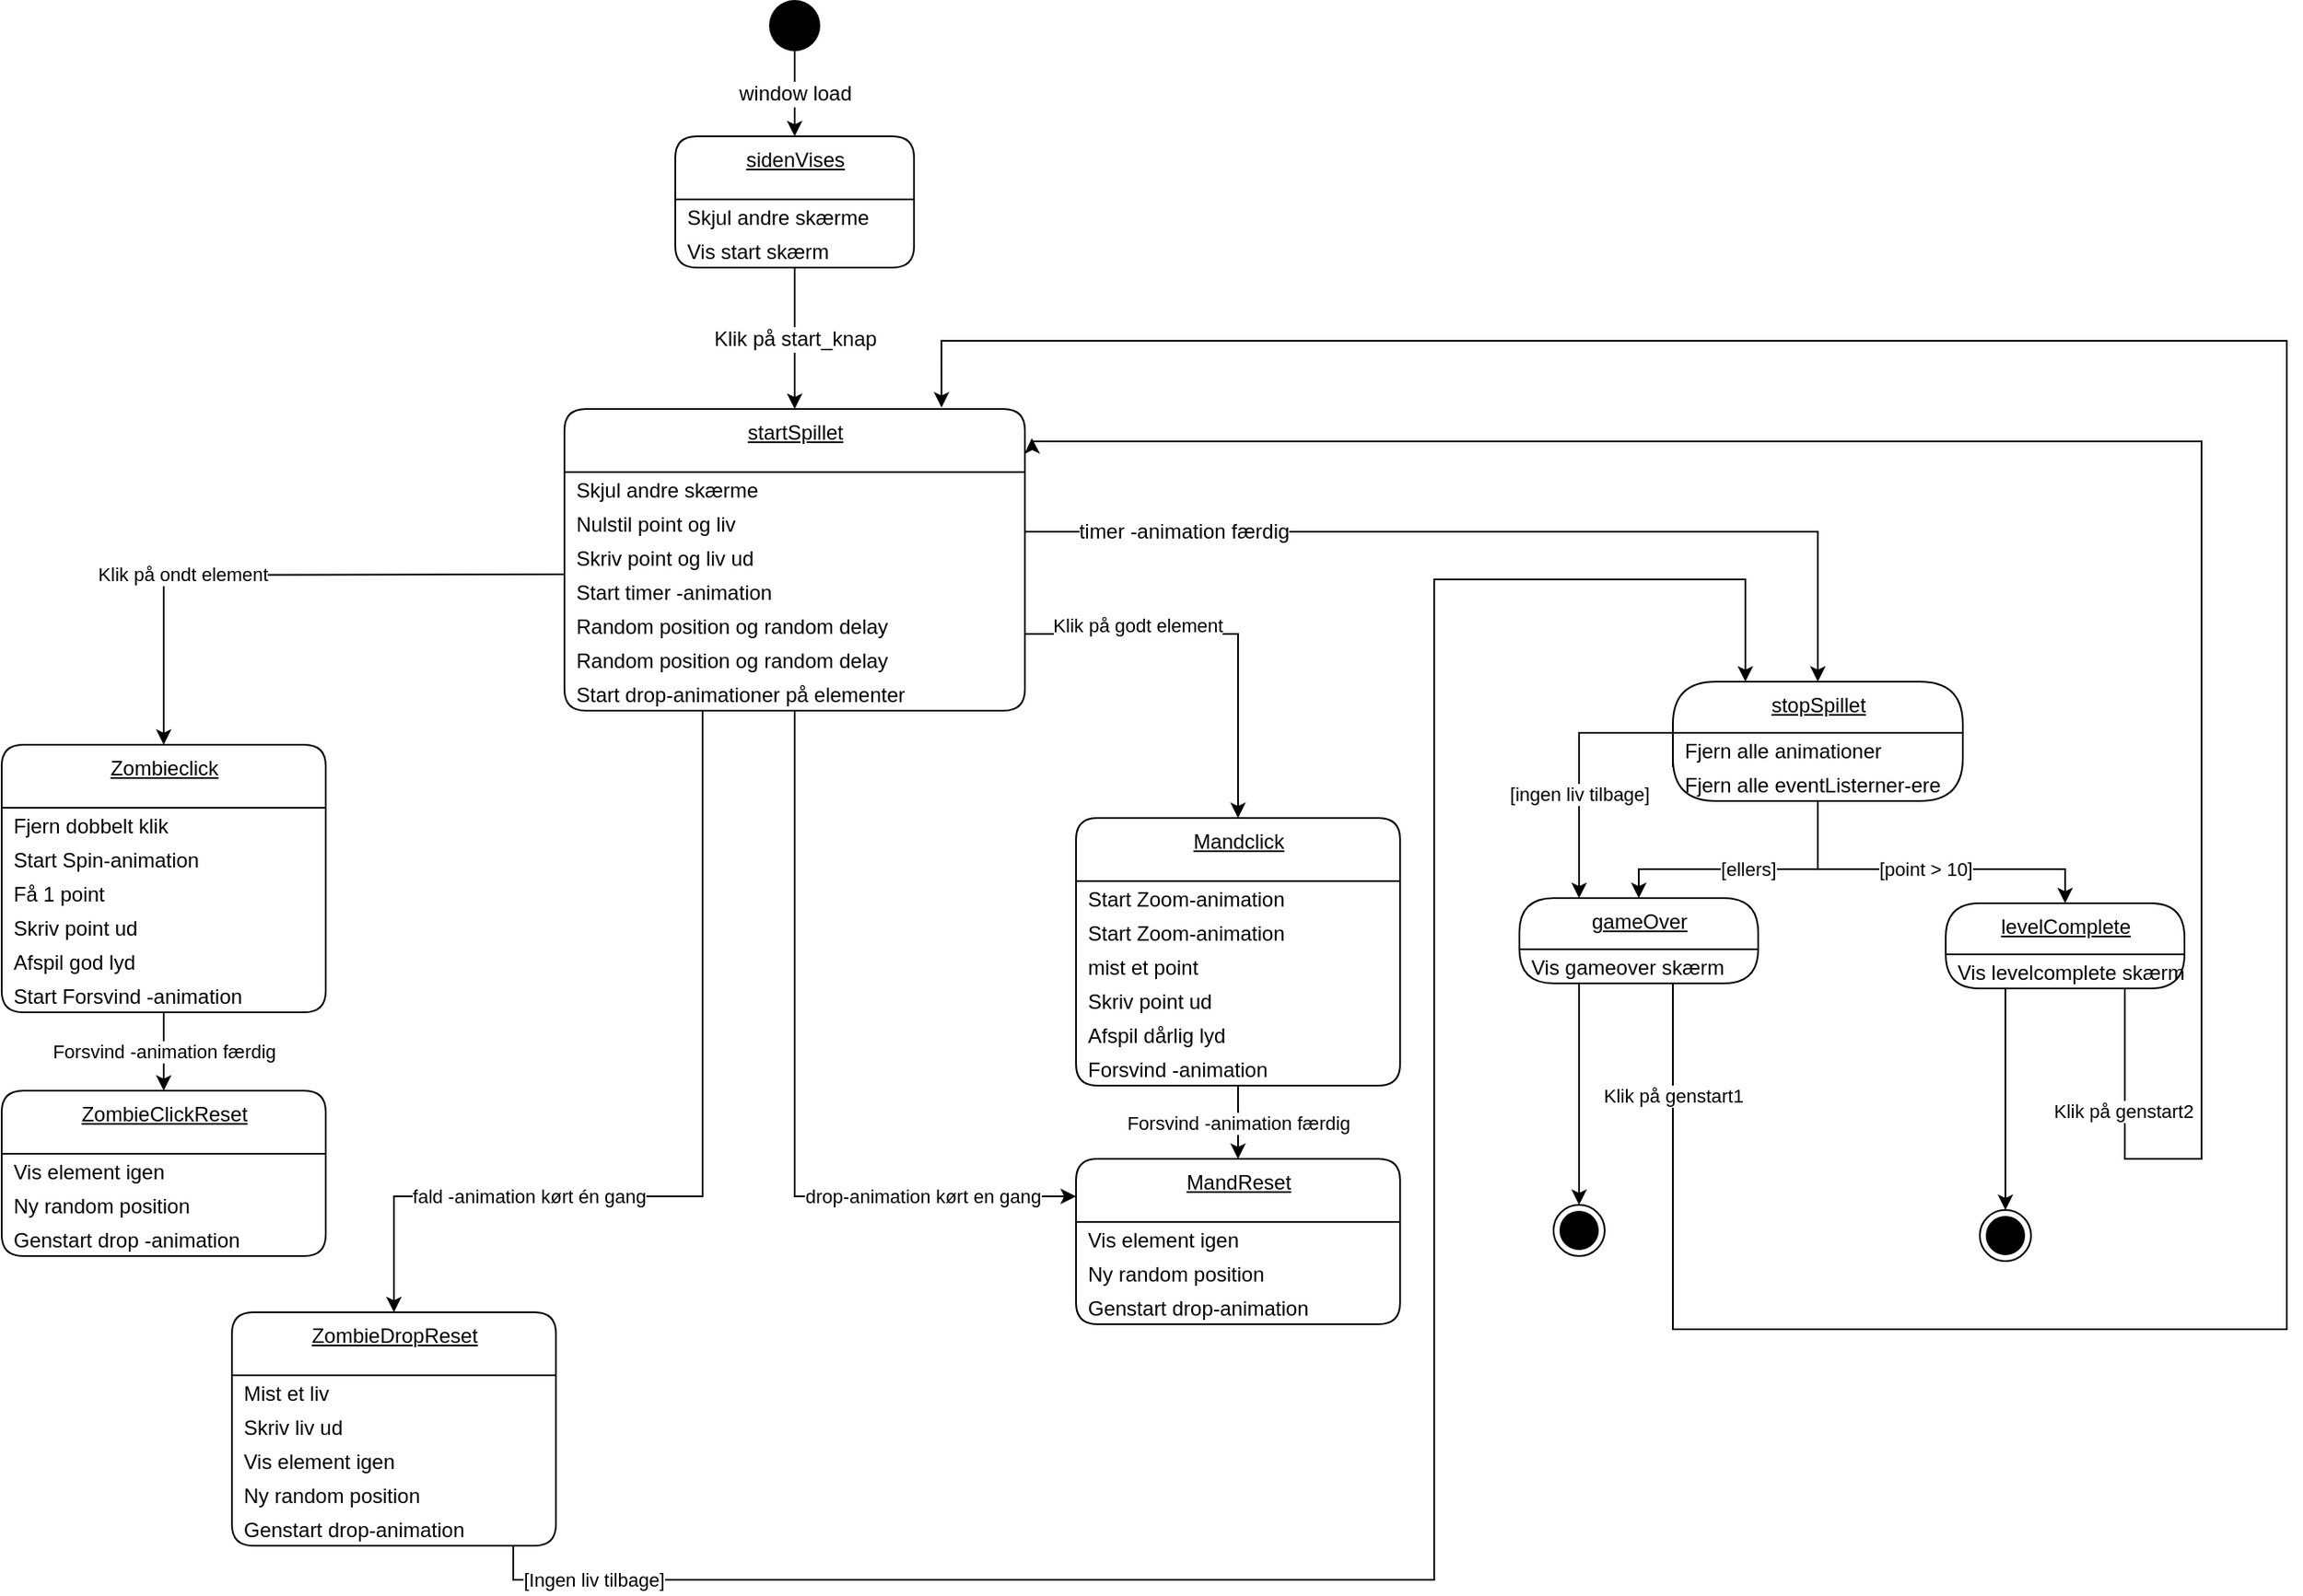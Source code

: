 <mxfile>
    <diagram id="dPa3eCRp1KqCvTpyh3m8" name="Page-1">
        <mxGraphModel dx="965" dy="647" grid="1" gridSize="10" guides="1" tooltips="1" connect="1" arrows="1" fold="1" page="1" pageScale="1" pageWidth="827" pageHeight="1169" math="0" shadow="0">
            <root>
                <mxCell id="0"/>
                <mxCell id="1" parent="0"/>
                <mxCell id="23" value="&lt;span style=&quot;font-size: 12px&quot;&gt;window load&lt;/span&gt;" style="edgeStyle=orthogonalEdgeStyle;rounded=0;orthogonalLoop=1;jettySize=auto;html=1;exitX=0.5;exitY=1;exitDx=0;exitDy=0;entryX=0.5;entryY=0;entryDx=0;entryDy=0;" parent="1" source="2" target="63" edge="1">
                    <mxGeometry relative="1" as="geometry">
                        <mxPoint x="260" y="80" as="targetPoint"/>
                    </mxGeometry>
                </mxCell>
                <mxCell id="2" value="" style="ellipse;fillColor=#000000;strokeColor=none;" parent="1" vertex="1">
                    <mxGeometry x="460" width="30" height="30" as="geometry"/>
                </mxCell>
                <mxCell id="25" value="startSpillet" style="swimlane;fontStyle=4;align=center;verticalAlign=top;childLayout=stackLayout;horizontal=1;startSize=37;horizontalStack=0;resizeParent=1;resizeParentMax=0;resizeLast=0;collapsible=0;marginBottom=0;html=1;rounded=1;absoluteArcSize=1;arcSize=25;" parent="1" vertex="1">
                    <mxGeometry x="340" y="240" width="270" height="177" as="geometry"/>
                </mxCell>
                <mxCell id="26" value="Skjul andre skærme" style="fillColor=none;strokeColor=none;align=left;verticalAlign=middle;spacingLeft=5;" parent="25" vertex="1">
                    <mxGeometry y="37" width="270" height="20" as="geometry"/>
                </mxCell>
                <mxCell id="46" value="Nulstil point og liv" style="fillColor=none;strokeColor=none;align=left;verticalAlign=middle;spacingLeft=5;" parent="25" vertex="1">
                    <mxGeometry y="57" width="270" height="20" as="geometry"/>
                </mxCell>
                <mxCell id="47" value="Skriv point og liv ud" style="fillColor=none;strokeColor=none;align=left;verticalAlign=middle;spacingLeft=5;" parent="25" vertex="1">
                    <mxGeometry y="77" width="270" height="20" as="geometry"/>
                </mxCell>
                <mxCell id="49" value="Start timer -animation" style="fillColor=none;strokeColor=none;align=left;verticalAlign=middle;spacingLeft=5;" parent="25" vertex="1">
                    <mxGeometry y="97" width="270" height="20" as="geometry"/>
                </mxCell>
                <mxCell id="50" value="Random position og random delay" style="fillColor=none;strokeColor=none;align=left;verticalAlign=middle;spacingLeft=5;" parent="25" vertex="1">
                    <mxGeometry y="117" width="270" height="20" as="geometry"/>
                </mxCell>
                <mxCell id="51" value="Random position og random delay" style="fillColor=none;strokeColor=none;align=left;verticalAlign=middle;spacingLeft=5;" parent="25" vertex="1">
                    <mxGeometry y="137" width="270" height="20" as="geometry"/>
                </mxCell>
                <mxCell id="52" value="Start drop-animationer på elementer" style="fillColor=none;strokeColor=none;align=left;verticalAlign=middle;spacingLeft=5;" parent="25" vertex="1">
                    <mxGeometry y="157" width="270" height="20" as="geometry"/>
                </mxCell>
                <mxCell id="53" value="&lt;span style=&quot;font-size: 12px&quot;&gt;Klik på start_knap&lt;/span&gt;" style="edgeStyle=orthogonalEdgeStyle;rounded=0;orthogonalLoop=1;jettySize=auto;html=1;exitX=0.5;exitY=1;exitDx=0;exitDy=0;entryX=0.5;entryY=0;entryDx=0;entryDy=0;" parent="1" source="65" target="25" edge="1">
                    <mxGeometry relative="1" as="geometry">
                        <mxPoint x="260" y="157" as="sourcePoint"/>
                    </mxGeometry>
                </mxCell>
                <mxCell id="55" value="Zombieclick" style="swimlane;fontStyle=4;align=center;verticalAlign=top;childLayout=stackLayout;horizontal=1;startSize=37;horizontalStack=0;resizeParent=1;resizeParentMax=0;resizeLast=0;collapsible=0;marginBottom=0;html=1;rounded=1;absoluteArcSize=1;arcSize=25;" parent="1" vertex="1">
                    <mxGeometry x="10" y="437" width="190" height="157" as="geometry"/>
                </mxCell>
                <mxCell id="56" value="Fjern dobbelt klik" style="fillColor=none;strokeColor=none;align=left;verticalAlign=middle;spacingLeft=5;" parent="55" vertex="1">
                    <mxGeometry y="37" width="190" height="20" as="geometry"/>
                </mxCell>
                <mxCell id="126" value="Start Spin-animation" style="fillColor=none;strokeColor=none;align=left;verticalAlign=middle;spacingLeft=5;" parent="55" vertex="1">
                    <mxGeometry y="57" width="190" height="20" as="geometry"/>
                </mxCell>
                <mxCell id="124" value="Få 1 point" style="fillColor=none;strokeColor=none;align=left;verticalAlign=middle;spacingLeft=5;" parent="55" vertex="1">
                    <mxGeometry y="77" width="190" height="20" as="geometry"/>
                </mxCell>
                <mxCell id="57" value="Skriv point ud" style="fillColor=none;strokeColor=none;align=left;verticalAlign=middle;spacingLeft=5;" parent="55" vertex="1">
                    <mxGeometry y="97" width="190" height="20" as="geometry"/>
                </mxCell>
                <mxCell id="121" value="Afspil god lyd" style="fillColor=none;strokeColor=none;align=left;verticalAlign=middle;spacingLeft=5;" parent="55" vertex="1">
                    <mxGeometry y="117" width="190" height="20" as="geometry"/>
                </mxCell>
                <mxCell id="58" value="Start Forsvind -animation" style="fillColor=none;strokeColor=none;align=left;verticalAlign=middle;spacingLeft=5;" parent="55" vertex="1">
                    <mxGeometry y="137" width="190" height="20" as="geometry"/>
                </mxCell>
                <mxCell id="63" value="sidenVises" style="swimlane;fontStyle=4;align=center;verticalAlign=top;childLayout=stackLayout;horizontal=1;startSize=37;horizontalStack=0;resizeParent=1;resizeParentMax=0;resizeLast=0;collapsible=0;marginBottom=0;html=1;rounded=1;absoluteArcSize=1;arcSize=25;" parent="1" vertex="1">
                    <mxGeometry x="405" y="80" width="140" height="77" as="geometry"/>
                </mxCell>
                <mxCell id="64" value="Skjul andre skærme" style="fillColor=none;strokeColor=none;align=left;verticalAlign=middle;spacingLeft=5;" parent="63" vertex="1">
                    <mxGeometry y="37" width="140" height="20" as="geometry"/>
                </mxCell>
                <mxCell id="65" value="Vis start skærm" style="fillColor=none;strokeColor=none;align=left;verticalAlign=middle;spacingLeft=5;" parent="63" vertex="1">
                    <mxGeometry y="57" width="140" height="20" as="geometry"/>
                </mxCell>
                <mxCell id="68" value="ZombieClickReset" style="swimlane;fontStyle=4;align=center;verticalAlign=top;childLayout=stackLayout;horizontal=1;startSize=37;horizontalStack=0;resizeParent=1;resizeParentMax=0;resizeLast=0;collapsible=0;marginBottom=0;html=1;rounded=1;absoluteArcSize=1;arcSize=25;" parent="1" vertex="1">
                    <mxGeometry x="10" y="640" width="190" height="97" as="geometry"/>
                </mxCell>
                <mxCell id="69" value="Vis element igen" style="fillColor=none;strokeColor=none;align=left;verticalAlign=middle;spacingLeft=5;" parent="68" vertex="1">
                    <mxGeometry y="37" width="190" height="20" as="geometry"/>
                </mxCell>
                <mxCell id="70" value="Ny random position" style="fillColor=none;strokeColor=none;align=left;verticalAlign=middle;spacingLeft=5;" parent="68" vertex="1">
                    <mxGeometry y="57" width="190" height="20" as="geometry"/>
                </mxCell>
                <mxCell id="71" value="Genstart drop -animation" style="fillColor=none;strokeColor=none;align=left;verticalAlign=middle;spacingLeft=5;" parent="68" vertex="1">
                    <mxGeometry y="77" width="190" height="20" as="geometry"/>
                </mxCell>
                <mxCell id="72" value="Forsvind -animation færdig" style="edgeStyle=orthogonalEdgeStyle;rounded=0;orthogonalLoop=1;jettySize=auto;html=1;exitX=0.5;exitY=1;exitDx=0;exitDy=0;entryX=0.5;entryY=0;entryDx=0;entryDy=0;" parent="1" source="58" target="68" edge="1">
                    <mxGeometry relative="1" as="geometry"/>
                </mxCell>
                <mxCell id="73" value="Klik på ondt element" style="edgeStyle=orthogonalEdgeStyle;rounded=0;orthogonalLoop=1;jettySize=auto;html=1;exitX=0;exitY=0;exitDx=0;exitDy=0;entryX=0.5;entryY=0;entryDx=0;entryDy=0;" parent="1" target="55" edge="1">
                    <mxGeometry x="0.334" relative="1" as="geometry">
                        <mxPoint x="-1" as="offset"/>
                        <mxPoint x="340" y="337" as="sourcePoint"/>
                    </mxGeometry>
                </mxCell>
                <mxCell id="74" value="fald -animation kørt én gang" style="edgeStyle=orthogonalEdgeStyle;rounded=0;orthogonalLoop=1;jettySize=auto;html=1;entryX=0.5;entryY=0;entryDx=0;entryDy=0;" parent="1" source="52" target="110" edge="1">
                    <mxGeometry x="0.445" relative="1" as="geometry">
                        <mxPoint x="476" y="437" as="sourcePoint"/>
                        <mxPoint x="271" y="770" as="targetPoint"/>
                        <Array as="points">
                            <mxPoint x="421" y="702"/>
                            <mxPoint x="240" y="702"/>
                        </Array>
                        <mxPoint x="-1" as="offset"/>
                    </mxGeometry>
                </mxCell>
                <mxCell id="75" value="Mandclick" style="swimlane;fontStyle=4;align=center;verticalAlign=top;childLayout=stackLayout;horizontal=1;startSize=37;horizontalStack=0;resizeParent=1;resizeParentMax=0;resizeLast=0;collapsible=0;marginBottom=0;html=1;rounded=1;absoluteArcSize=1;arcSize=25;" parent="1" vertex="1">
                    <mxGeometry x="640" y="480" width="190" height="157" as="geometry"/>
                </mxCell>
                <mxCell id="76" value="Start Zoom-animation" style="fillColor=none;strokeColor=none;align=left;verticalAlign=middle;spacingLeft=5;" parent="75" vertex="1">
                    <mxGeometry y="37" width="190" height="20" as="geometry"/>
                </mxCell>
                <mxCell id="127" value="Start Zoom-animation" style="fillColor=none;strokeColor=none;align=left;verticalAlign=middle;spacingLeft=5;" parent="75" vertex="1">
                    <mxGeometry y="57" width="190" height="20" as="geometry"/>
                </mxCell>
                <mxCell id="125" value="mist et point" style="fillColor=none;strokeColor=none;align=left;verticalAlign=middle;spacingLeft=5;" parent="75" vertex="1">
                    <mxGeometry y="77" width="190" height="20" as="geometry"/>
                </mxCell>
                <mxCell id="77" value="Skriv point ud" style="fillColor=none;strokeColor=none;align=left;verticalAlign=middle;spacingLeft=5;" parent="75" vertex="1">
                    <mxGeometry y="97" width="190" height="20" as="geometry"/>
                </mxCell>
                <mxCell id="122" value="Afspil dårlig lyd" style="fillColor=none;strokeColor=none;align=left;verticalAlign=middle;spacingLeft=5;" parent="75" vertex="1">
                    <mxGeometry y="117" width="190" height="20" as="geometry"/>
                </mxCell>
                <mxCell id="78" value="Forsvind -animation" style="fillColor=none;strokeColor=none;align=left;verticalAlign=middle;spacingLeft=5;" parent="75" vertex="1">
                    <mxGeometry y="137" width="190" height="20" as="geometry"/>
                </mxCell>
                <mxCell id="79" value="MandReset" style="swimlane;fontStyle=4;align=center;verticalAlign=top;childLayout=stackLayout;horizontal=1;startSize=37;horizontalStack=0;resizeParent=1;resizeParentMax=0;resizeLast=0;collapsible=0;marginBottom=0;html=1;rounded=1;absoluteArcSize=1;arcSize=25;" parent="1" vertex="1">
                    <mxGeometry x="640" y="680" width="190" height="97" as="geometry"/>
                </mxCell>
                <mxCell id="80" value="Vis element igen" style="fillColor=none;strokeColor=none;align=left;verticalAlign=middle;spacingLeft=5;" parent="79" vertex="1">
                    <mxGeometry y="37" width="190" height="20" as="geometry"/>
                </mxCell>
                <mxCell id="81" value="Ny random position" style="fillColor=none;strokeColor=none;align=left;verticalAlign=middle;spacingLeft=5;" parent="79" vertex="1">
                    <mxGeometry y="57" width="190" height="20" as="geometry"/>
                </mxCell>
                <mxCell id="82" value="Genstart drop-animation" style="fillColor=none;strokeColor=none;align=left;verticalAlign=middle;spacingLeft=5;" parent="79" vertex="1">
                    <mxGeometry y="77" width="190" height="20" as="geometry"/>
                </mxCell>
                <mxCell id="83" value="Forsvind -animation færdig" style="edgeStyle=orthogonalEdgeStyle;rounded=0;orthogonalLoop=1;jettySize=auto;html=1;exitX=0.5;exitY=1;exitDx=0;exitDy=0;entryX=0.5;entryY=0;entryDx=0;entryDy=0;" parent="1" source="78" target="79" edge="1">
                    <mxGeometry relative="1" as="geometry"/>
                </mxCell>
                <mxCell id="84" value="Klik på godt element" style="edgeStyle=orthogonalEdgeStyle;rounded=0;orthogonalLoop=1;jettySize=auto;html=1;exitX=1;exitY=0.75;exitDx=0;exitDy=0;entryX=0.5;entryY=0;entryDx=0;entryDy=0;" parent="1" source="50" target="75" edge="1">
                    <mxGeometry x="-0.435" y="5" relative="1" as="geometry">
                        <mxPoint as="offset"/>
                    </mxGeometry>
                </mxCell>
                <mxCell id="85" value="drop-animation kørt en gang" style="edgeStyle=orthogonalEdgeStyle;rounded=0;orthogonalLoop=1;jettySize=auto;html=1;exitX=0.5;exitY=1;exitDx=0;exitDy=0;entryX=0;entryY=0.25;entryDx=0;entryDy=0;" parent="1" source="52" edge="1">
                    <mxGeometry x="0.6" relative="1" as="geometry">
                        <mxPoint x="494.17" y="437.26" as="sourcePoint"/>
                        <mxPoint x="640" y="702" as="targetPoint"/>
                        <Array as="points">
                            <mxPoint x="475" y="702"/>
                        </Array>
                        <mxPoint as="offset"/>
                    </mxGeometry>
                </mxCell>
                <mxCell id="87" value="&lt;span style=&quot;font-size: 12px&quot;&gt;timer -animation færdig&lt;/span&gt;" style="edgeStyle=orthogonalEdgeStyle;rounded=0;orthogonalLoop=1;jettySize=auto;html=1;entryX=0.5;entryY=0;entryDx=0;entryDy=0;exitX=1;exitY=0.75;exitDx=0;exitDy=0;" parent="1" source="46" target="88" edge="1">
                    <mxGeometry x="-0.665" relative="1" as="geometry">
                        <mxPoint x="740.0" y="120" as="sourcePoint"/>
                        <mxPoint x="765" y="87" as="targetPoint"/>
                        <mxPoint as="offset"/>
                    </mxGeometry>
                </mxCell>
                <mxCell id="88" value="stopSpillet" style="swimlane;fontStyle=4;align=center;verticalAlign=top;childLayout=stackLayout;horizontal=1;startSize=30;horizontalStack=0;resizeParent=1;resizeParentMax=0;resizeLast=0;collapsible=0;marginBottom=0;html=1;rounded=1;absoluteArcSize=1;arcSize=50;" parent="1" vertex="1">
                    <mxGeometry x="990" y="400" width="170" height="70" as="geometry"/>
                </mxCell>
                <mxCell id="89" value="Fjern alle animationer" style="fillColor=none;strokeColor=none;align=left;verticalAlign=middle;spacingLeft=5;" parent="88" vertex="1">
                    <mxGeometry y="30" width="170" height="20" as="geometry"/>
                </mxCell>
                <mxCell id="90" value="Fjern alle eventListerner-ere" style="fillColor=none;strokeColor=none;align=left;verticalAlign=middle;spacingLeft=5;" parent="88" vertex="1">
                    <mxGeometry y="50" width="170" height="20" as="geometry"/>
                </mxCell>
                <mxCell id="91" value="[point &amp;gt; 10]" style="edgeStyle=orthogonalEdgeStyle;rounded=0;orthogonalLoop=1;jettySize=auto;html=1;exitX=0.5;exitY=1;exitDx=0;exitDy=0;entryX=0.5;entryY=0;entryDx=0;entryDy=0;" parent="1" source="90" target="92" edge="1">
                    <mxGeometry relative="1" as="geometry">
                        <mxPoint x="1060" y="520" as="targetPoint"/>
                        <Array as="points">
                            <mxPoint x="1075" y="510"/>
                            <mxPoint x="1220" y="510"/>
                        </Array>
                    </mxGeometry>
                </mxCell>
                <mxCell id="92" value="levelComplete" style="swimlane;fontStyle=4;align=center;verticalAlign=top;childLayout=stackLayout;horizontal=1;startSize=30;horizontalStack=0;resizeParent=1;resizeParentMax=0;resizeLast=0;collapsible=0;marginBottom=0;html=1;rounded=1;absoluteArcSize=1;arcSize=92;" parent="1" vertex="1">
                    <mxGeometry x="1150" y="530" width="140" height="50" as="geometry"/>
                </mxCell>
                <mxCell id="93" value="Vis levelcomplete skærm" style="fillColor=none;strokeColor=none;align=left;verticalAlign=middle;spacingLeft=5;" parent="92" vertex="1">
                    <mxGeometry y="30" width="140" height="20" as="geometry"/>
                </mxCell>
                <mxCell id="94" style="edgeStyle=orthogonalEdgeStyle;rounded=0;orthogonalLoop=1;jettySize=auto;html=1;exitX=0.25;exitY=1;exitDx=0;exitDy=0;entryX=0.5;entryY=0;entryDx=0;entryDy=0;" parent="1" source="93" target="102" edge="1">
                    <mxGeometry relative="1" as="geometry">
                        <mxPoint x="1185" y="620" as="targetPoint"/>
                    </mxGeometry>
                </mxCell>
                <mxCell id="95" value="gameOver" style="swimlane;fontStyle=4;align=center;verticalAlign=top;childLayout=stackLayout;horizontal=1;startSize=30;horizontalStack=0;resizeParent=1;resizeParentMax=0;resizeLast=0;collapsible=0;marginBottom=0;html=1;rounded=1;absoluteArcSize=1;arcSize=92;" parent="1" vertex="1">
                    <mxGeometry x="900" y="527" width="140" height="50" as="geometry"/>
                </mxCell>
                <mxCell id="96" value="Vis gameover skærm" style="fillColor=none;strokeColor=none;align=left;verticalAlign=middle;spacingLeft=5;" parent="95" vertex="1">
                    <mxGeometry y="30" width="140" height="20" as="geometry"/>
                </mxCell>
                <mxCell id="98" value="[ellers]" style="edgeStyle=orthogonalEdgeStyle;rounded=0;orthogonalLoop=1;jettySize=auto;html=1;exitX=0.5;exitY=1;exitDx=0;exitDy=0;entryX=0.5;entryY=0;entryDx=0;entryDy=0;" parent="1" source="90" target="95" edge="1">
                    <mxGeometry relative="1" as="geometry">
                        <mxPoint x="974" y="530" as="targetPoint"/>
                        <Array as="points">
                            <mxPoint x="1075" y="510"/>
                            <mxPoint x="970" y="510"/>
                        </Array>
                    </mxGeometry>
                </mxCell>
                <mxCell id="99" style="edgeStyle=orthogonalEdgeStyle;rounded=0;orthogonalLoop=1;jettySize=auto;html=1;exitX=0;exitY=0;exitDx=0;exitDy=0;entryX=0.25;entryY=0;entryDx=0;entryDy=0;" parent="1" source="90" target="95" edge="1">
                    <mxGeometry relative="1" as="geometry">
                        <mxPoint x="939" y="530" as="targetPoint"/>
                    </mxGeometry>
                </mxCell>
                <mxCell id="100" value="[ingen liv tilbage]" style="edgeLabel;html=1;align=center;verticalAlign=middle;resizable=0;points=[];" parent="99" vertex="1" connectable="0">
                    <mxGeometry x="0.285" relative="1" as="geometry">
                        <mxPoint as="offset"/>
                    </mxGeometry>
                </mxCell>
                <mxCell id="101" value="" style="ellipse;html=1;shape=endState;fillColor=#000000;strokeColor=#000000;" parent="1" vertex="1">
                    <mxGeometry x="920" y="707" width="30" height="30" as="geometry"/>
                </mxCell>
                <mxCell id="102" value="" style="ellipse;html=1;shape=endState;fillColor=#000000;strokeColor=#000000;" parent="1" vertex="1">
                    <mxGeometry x="1170" y="710" width="30" height="30" as="geometry"/>
                </mxCell>
                <mxCell id="103" value="Klik på genstart1" style="edgeStyle=orthogonalEdgeStyle;rounded=0;orthogonalLoop=1;jettySize=auto;html=1;exitX=0.75;exitY=1;exitDx=0;exitDy=0;entryX=0.819;entryY=-0.005;entryDx=0;entryDy=0;entryPerimeter=0;" parent="1" source="96" target="25" edge="1">
                    <mxGeometry x="-0.918" relative="1" as="geometry">
                        <mxPoint x="710" y="263" as="targetPoint"/>
                        <Array as="points">
                            <mxPoint x="990" y="577"/>
                            <mxPoint x="990" y="780"/>
                            <mxPoint x="1350" y="780"/>
                            <mxPoint x="1350" y="200"/>
                            <mxPoint x="561" y="200"/>
                        </Array>
                        <mxPoint y="-1" as="offset"/>
                    </mxGeometry>
                </mxCell>
                <mxCell id="104" value="Klik på genstart2" style="edgeStyle=orthogonalEdgeStyle;rounded=0;orthogonalLoop=1;jettySize=auto;html=1;exitX=0.75;exitY=1;exitDx=0;exitDy=0;entryX=1.015;entryY=0.097;entryDx=0;entryDy=0;entryPerimeter=0;" parent="1" source="93" target="25" edge="1">
                    <mxGeometry x="-0.885" relative="1" as="geometry">
                        <mxPoint x="1255" y="780" as="targetPoint"/>
                        <Array as="points">
                            <mxPoint x="1255" y="680"/>
                            <mxPoint x="1300" y="680"/>
                            <mxPoint x="1300" y="259"/>
                        </Array>
                        <mxPoint x="-1" as="offset"/>
                    </mxGeometry>
                </mxCell>
                <mxCell id="109" style="edgeStyle=orthogonalEdgeStyle;rounded=0;orthogonalLoop=1;jettySize=auto;html=1;exitX=0.25;exitY=1;exitDx=0;exitDy=0;entryX=0.5;entryY=0;entryDx=0;entryDy=0;" parent="1" source="96" target="101" edge="1">
                    <mxGeometry relative="1" as="geometry"/>
                </mxCell>
                <mxCell id="110" value="ZombieDropReset" style="swimlane;fontStyle=4;align=center;verticalAlign=top;childLayout=stackLayout;horizontal=1;startSize=37;horizontalStack=0;resizeParent=1;resizeParentMax=0;resizeLast=0;collapsible=0;marginBottom=0;html=1;rounded=1;absoluteArcSize=1;arcSize=25;" parent="1" vertex="1">
                    <mxGeometry x="145" y="770" width="190" height="137" as="geometry"/>
                </mxCell>
                <mxCell id="118" value="Mist et liv" style="fillColor=none;strokeColor=none;align=left;verticalAlign=middle;spacingLeft=5;" parent="110" vertex="1">
                    <mxGeometry y="37" width="190" height="20" as="geometry"/>
                </mxCell>
                <mxCell id="112" value="Skriv liv ud" style="fillColor=none;strokeColor=none;align=left;verticalAlign=middle;spacingLeft=5;" parent="110" vertex="1">
                    <mxGeometry y="57" width="190" height="20" as="geometry"/>
                </mxCell>
                <mxCell id="111" value="Vis element igen" style="fillColor=none;strokeColor=none;align=left;verticalAlign=middle;spacingLeft=5;" parent="110" vertex="1">
                    <mxGeometry y="77" width="190" height="20" as="geometry"/>
                </mxCell>
                <mxCell id="116" value="Ny random position" style="fillColor=none;strokeColor=none;align=left;verticalAlign=middle;spacingLeft=5;" parent="110" vertex="1">
                    <mxGeometry y="97" width="190" height="20" as="geometry"/>
                </mxCell>
                <mxCell id="113" value="Genstart drop-animation" style="fillColor=none;strokeColor=none;align=left;verticalAlign=middle;spacingLeft=5;" parent="110" vertex="1">
                    <mxGeometry y="117" width="190" height="20" as="geometry"/>
                </mxCell>
                <mxCell id="119" value="[Ingen liv tilbage]" style="edgeStyle=orthogonalEdgeStyle;rounded=0;orthogonalLoop=1;jettySize=auto;html=1;exitX=0.5;exitY=1;exitDx=0;exitDy=0;entryX=0.25;entryY=0;entryDx=0;entryDy=0;" parent="1" source="113" target="88" edge="1">
                    <mxGeometry x="-0.813" relative="1" as="geometry">
                        <mxPoint x="870" y="870" as="targetPoint"/>
                        <Array as="points">
                            <mxPoint x="310" y="927"/>
                            <mxPoint x="850" y="927"/>
                            <mxPoint x="850" y="340"/>
                            <mxPoint x="1033" y="340"/>
                        </Array>
                        <mxPoint as="offset"/>
                    </mxGeometry>
                </mxCell>
            </root>
        </mxGraphModel>
    </diagram>
</mxfile>